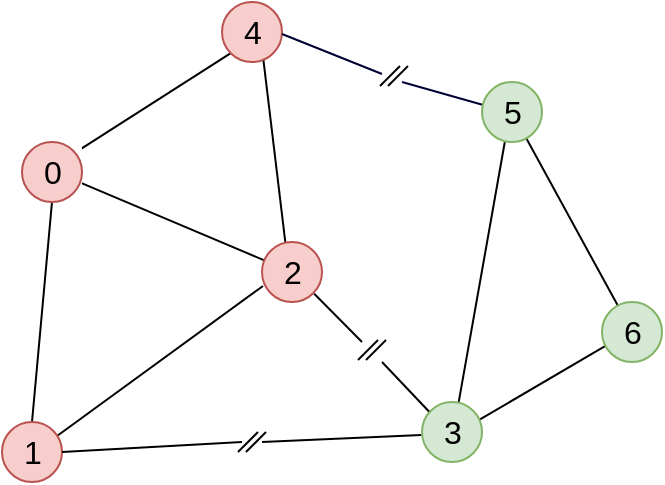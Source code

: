 <mxfile version="13.0.3" type="device"><diagram id="ifqkIsVe-CtIOv__M9x3" name="Page-1"><mxGraphModel dx="630" dy="367" grid="1" gridSize="10" guides="0" tooltips="1" connect="1" arrows="1" fold="1" page="1" pageScale="1" pageWidth="850" pageHeight="1100" math="0" shadow="0"><root><mxCell id="0"/><mxCell id="1" parent="0"/><mxCell id="37lY3SASUmKj6fCCTjV6-23" value="" style="endArrow=none;html=1;fontSize=16;exitX=0.967;exitY=0.289;exitDx=0;exitDy=0;exitPerimeter=0;entryX=0.058;entryY=0.733;entryDx=0;entryDy=0;entryPerimeter=0;" parent="1" source="37lY3SASUmKj6fCCTjV6-15" target="37lY3SASUmKj6fCCTjV6-21" edge="1"><mxGeometry width="50" height="50" relative="1" as="geometry"><mxPoint x="280" y="360" as="sourcePoint"/><mxPoint x="361" y="233" as="targetPoint"/></mxGeometry></mxCell><mxCell id="37lY3SASUmKj6fCCTjV6-25" value="" style="endArrow=none;html=1;fontSize=16;entryX=-0.009;entryY=0.552;entryDx=0;entryDy=0;entryPerimeter=0;" parent="1" target="37lY3SASUmKj6fCCTjV6-15" edge="1"><mxGeometry width="50" height="50" relative="1" as="geometry"><mxPoint x="190" y="280" as="sourcePoint"/><mxPoint x="270" y="275" as="targetPoint"/></mxGeometry></mxCell><mxCell id="37lY3SASUmKj6fCCTjV6-26" value="" style="endArrow=none;html=1;fontSize=16;exitX=0.923;exitY=0.229;exitDx=0;exitDy=0;entryX=0.017;entryY=0.733;entryDx=0;entryDy=0;entryPerimeter=0;exitPerimeter=0;" parent="1" source="37lY3SASUmKj6fCCTjV6-12" target="37lY3SASUmKj6fCCTjV6-9" edge="1"><mxGeometry width="50" height="50" relative="1" as="geometry"><mxPoint x="250" y="230" as="sourcePoint"/><mxPoint x="300" y="180" as="targetPoint"/></mxGeometry></mxCell><mxCell id="37lY3SASUmKj6fCCTjV6-27" value="" style="endArrow=none;html=1;fontSize=16;exitX=0.277;exitY=0.085;exitDx=0;exitDy=0;exitPerimeter=0;entryX=0.738;entryY=0.939;entryDx=0;entryDy=0;entryPerimeter=0;" parent="1" source="37lY3SASUmKj6fCCTjV6-21" target="37lY3SASUmKj6fCCTjV6-18" edge="1"><mxGeometry width="50" height="50" relative="1" as="geometry"><mxPoint x="400" y="220" as="sourcePoint"/><mxPoint x="450" y="170" as="targetPoint"/></mxGeometry></mxCell><mxCell id="37lY3SASUmKj6fCCTjV6-28" value="" style="endArrow=none;html=1;fontSize=12;entryX=0.007;entryY=0.378;entryDx=0;entryDy=0;entryPerimeter=0;strokeColor=#000033;fillColor=none;" parent="1" target="37lY3SASUmKj6fCCTjV6-18" edge="1"><mxGeometry width="50" height="50" relative="1" as="geometry"><mxPoint x="260" y="100" as="sourcePoint"/><mxPoint x="300" y="110" as="targetPoint"/></mxGeometry></mxCell><mxCell id="37lY3SASUmKj6fCCTjV6-29" value="" style="endArrow=none;html=1;fontSize=16;exitX=0.39;exitY=0.015;exitDx=0;exitDy=0;entryX=0.785;entryY=1.198;entryDx=0;entryDy=0;entryPerimeter=0;exitPerimeter=0;" parent="1" source="37lY3SASUmKj6fCCTjV6-9" target="37lY3SASUmKj6fCCTjV6-7" edge="1"><mxGeometry width="50" height="50" relative="1" as="geometry"><mxPoint x="340" y="120" as="sourcePoint"/><mxPoint x="390" y="70" as="targetPoint"/></mxGeometry></mxCell><mxCell id="37lY3SASUmKj6fCCTjV6-32" value="" style="endArrow=none;html=1;fontSize=16;exitX=0.5;exitY=0;exitDx=0;exitDy=0;entryX=0.5;entryY=1;entryDx=0;entryDy=0;" parent="1" source="37lY3SASUmKj6fCCTjV6-12" target="37lY3SASUmKj6fCCTjV6-1" edge="1"><mxGeometry width="50" height="50" relative="1" as="geometry"><mxPoint x="90" y="230" as="sourcePoint"/><mxPoint x="140" y="180" as="targetPoint"/></mxGeometry></mxCell><mxCell id="37lY3SASUmKj6fCCTjV6-33" value="" style="endArrow=none;html=1;fontSize=16;entryX=0;entryY=1;entryDx=0;entryDy=0;exitX=0.886;exitY=0.178;exitDx=0;exitDy=0;exitPerimeter=0;" parent="1" source="37lY3SASUmKj6fCCTjV6-1" target="37lY3SASUmKj6fCCTjV6-6" edge="1"><mxGeometry width="50" height="50" relative="1" as="geometry"><mxPoint x="100" y="130" as="sourcePoint"/><mxPoint x="140" y="90" as="targetPoint"/></mxGeometry></mxCell><mxCell id="37lY3SASUmKj6fCCTjV6-34" value="" style="endArrow=none;html=1;fontSize=16;exitX=0.973;exitY=0.678;exitDx=0;exitDy=0;exitPerimeter=0;" parent="1" source="37lY3SASUmKj6fCCTjV6-1" target="37lY3SASUmKj6fCCTjV6-9" edge="1"><mxGeometry width="50" height="50" relative="1" as="geometry"><mxPoint x="340" y="120" as="sourcePoint"/><mxPoint x="390" y="70" as="targetPoint"/></mxGeometry></mxCell><mxCell id="37lY3SASUmKj6fCCTjV6-35" value="" style="endArrow=none;html=1;fontSize=16;entryX=0.383;entryY=0.984;entryDx=0;entryDy=0;entryPerimeter=0;exitX=0.611;exitY=0.007;exitDx=0;exitDy=0;exitPerimeter=0;" parent="1" source="37lY3SASUmKj6fCCTjV6-15" target="37lY3SASUmKj6fCCTjV6-18" edge="1"><mxGeometry width="50" height="50" relative="1" as="geometry"><mxPoint x="290" y="250" as="sourcePoint"/><mxPoint x="390" y="70" as="targetPoint"/></mxGeometry></mxCell><mxCell id="37lY3SASUmKj6fCCTjV6-36" value="" style="group" parent="1" vertex="1" connectable="0"><mxGeometry x="70" y="130" width="30" height="30" as="geometry"/></mxCell><mxCell id="37lY3SASUmKj6fCCTjV6-3" value="" style="group;fillColor=#ffffff;" parent="37lY3SASUmKj6fCCTjV6-36" vertex="1" connectable="0"><mxGeometry width="30" height="30" as="geometry"/></mxCell><mxCell id="37lY3SASUmKj6fCCTjV6-1" value="" style="ellipse;whiteSpace=wrap;html=1;aspect=fixed;fillColor=#f8cecc;strokeColor=#b85450;" parent="37lY3SASUmKj6fCCTjV6-36" vertex="1"><mxGeometry width="30" height="30" as="geometry"/></mxCell><mxCell id="37lY3SASUmKj6fCCTjV6-2" value="0" style="text;html=1;resizable=0;autosize=1;align=center;verticalAlign=middle;points=[];fillColor=none;strokeColor=none;rounded=0;fontSize=16;" parent="37lY3SASUmKj6fCCTjV6-36" vertex="1"><mxGeometry x="5" y="5" width="20" height="20" as="geometry"/></mxCell><mxCell id="37lY3SASUmKj6fCCTjV6-37" value="" style="group" parent="1" vertex="1" connectable="0"><mxGeometry x="60" y="270" width="30" height="30" as="geometry"/></mxCell><mxCell id="37lY3SASUmKj6fCCTjV6-12" value="" style="ellipse;whiteSpace=wrap;html=1;aspect=fixed;fillColor=#f8cecc;strokeColor=#b85450;" parent="37lY3SASUmKj6fCCTjV6-37" vertex="1"><mxGeometry width="30" height="30" as="geometry"/></mxCell><mxCell id="37lY3SASUmKj6fCCTjV6-13" value="1" style="text;html=1;resizable=0;autosize=1;align=center;verticalAlign=middle;points=[];fillColor=none;strokeColor=none;rounded=0;fontSize=16;" parent="37lY3SASUmKj6fCCTjV6-37" vertex="1"><mxGeometry x="5" y="5" width="20" height="20" as="geometry"/></mxCell><mxCell id="37lY3SASUmKj6fCCTjV6-38" value="" style="group" parent="1" vertex="1" connectable="0"><mxGeometry x="190" y="180" width="30" height="30" as="geometry"/></mxCell><mxCell id="37lY3SASUmKj6fCCTjV6-9" value="" style="ellipse;whiteSpace=wrap;html=1;aspect=fixed;fillColor=#f8cecc;strokeColor=#b85450;" parent="37lY3SASUmKj6fCCTjV6-38" vertex="1"><mxGeometry width="30" height="30" as="geometry"/></mxCell><mxCell id="37lY3SASUmKj6fCCTjV6-10" value="2" style="text;html=1;resizable=0;autosize=1;align=center;verticalAlign=middle;points=[];fillColor=none;strokeColor=none;rounded=0;fontSize=16;" parent="37lY3SASUmKj6fCCTjV6-38" vertex="1"><mxGeometry x="5" y="5" width="20" height="20" as="geometry"/></mxCell><mxCell id="37lY3SASUmKj6fCCTjV6-39" value="" style="group" parent="1" vertex="1" connectable="0"><mxGeometry x="170" y="60" width="30" height="30" as="geometry"/></mxCell><mxCell id="37lY3SASUmKj6fCCTjV6-6" value="" style="ellipse;whiteSpace=wrap;html=1;aspect=fixed;fillColor=#f8cecc;strokeColor=#b85450;" parent="37lY3SASUmKj6fCCTjV6-39" vertex="1"><mxGeometry width="30" height="30" as="geometry"/></mxCell><mxCell id="37lY3SASUmKj6fCCTjV6-7" value="4" style="text;html=1;resizable=0;autosize=1;align=center;verticalAlign=middle;points=[];fillColor=none;strokeColor=none;rounded=0;fontSize=16;" parent="37lY3SASUmKj6fCCTjV6-39" vertex="1"><mxGeometry x="5" y="5" width="20" height="20" as="geometry"/></mxCell><mxCell id="37lY3SASUmKj6fCCTjV6-40" value="" style="group" parent="1" vertex="1" connectable="0"><mxGeometry x="300" y="100" width="30" height="30" as="geometry"/></mxCell><mxCell id="37lY3SASUmKj6fCCTjV6-18" value="" style="ellipse;whiteSpace=wrap;html=1;aspect=fixed;fillColor=#d5e8d4;strokeColor=#82b366;" parent="37lY3SASUmKj6fCCTjV6-40" vertex="1"><mxGeometry width="30" height="30" as="geometry"/></mxCell><mxCell id="37lY3SASUmKj6fCCTjV6-19" value="5" style="text;html=1;resizable=0;autosize=1;align=center;verticalAlign=middle;points=[];fillColor=none;strokeColor=none;rounded=0;fontSize=16;" parent="37lY3SASUmKj6fCCTjV6-40" vertex="1"><mxGeometry x="5" y="5" width="20" height="20" as="geometry"/></mxCell><mxCell id="37lY3SASUmKj6fCCTjV6-41" value="" style="group" parent="1" vertex="1" connectable="0"><mxGeometry x="360" y="210" width="30" height="30" as="geometry"/></mxCell><mxCell id="37lY3SASUmKj6fCCTjV6-21" value="" style="ellipse;whiteSpace=wrap;html=1;aspect=fixed;fillColor=#d5e8d4;strokeColor=#82b366;" parent="37lY3SASUmKj6fCCTjV6-41" vertex="1"><mxGeometry width="30" height="30" as="geometry"/></mxCell><mxCell id="37lY3SASUmKj6fCCTjV6-22" value="6" style="text;html=1;resizable=0;autosize=1;align=center;verticalAlign=middle;points=[];fillColor=none;strokeColor=none;rounded=0;fontSize=16;" parent="37lY3SASUmKj6fCCTjV6-41" vertex="1"><mxGeometry x="5" y="5" width="20" height="20" as="geometry"/></mxCell><mxCell id="37lY3SASUmKj6fCCTjV6-42" value="" style="group" parent="1" vertex="1" connectable="0"><mxGeometry x="270" y="260" width="30" height="30" as="geometry"/></mxCell><mxCell id="37lY3SASUmKj6fCCTjV6-15" value="" style="ellipse;whiteSpace=wrap;html=1;aspect=fixed;fillColor=#d5e8d4;strokeColor=#82b366;" parent="37lY3SASUmKj6fCCTjV6-42" vertex="1"><mxGeometry width="30" height="30" as="geometry"/></mxCell><mxCell id="37lY3SASUmKj6fCCTjV6-16" value="3" style="text;html=1;resizable=0;autosize=1;align=center;verticalAlign=middle;points=[];fillColor=none;strokeColor=none;rounded=0;fontSize=16;" parent="37lY3SASUmKj6fCCTjV6-42" vertex="1"><mxGeometry x="5" y="5" width="20" height="20" as="geometry"/></mxCell><mxCell id="byAcG6qNmvXijoy9_o8N-3" value="" style="endArrow=none;html=1;exitX=1;exitY=0.5;exitDx=0;exitDy=0;" edge="1" parent="1" source="37lY3SASUmKj6fCCTjV6-12"><mxGeometry width="50" height="50" relative="1" as="geometry"><mxPoint x="110" y="320" as="sourcePoint"/><mxPoint x="180" y="280" as="targetPoint"/></mxGeometry></mxCell><mxCell id="byAcG6qNmvXijoy9_o8N-4" value="" style="endArrow=none;html=1;fontSize=16;entryX=0.87;entryY=0.863;entryDx=0;entryDy=0;entryPerimeter=0;" edge="1" parent="1" target="37lY3SASUmKj6fCCTjV6-9"><mxGeometry width="50" height="50" relative="1" as="geometry"><mxPoint x="240" y="230" as="sourcePoint"/><mxPoint x="209.997" y="199.997" as="targetPoint"/></mxGeometry></mxCell><mxCell id="byAcG6qNmvXijoy9_o8N-5" value="" style="endArrow=none;html=1;fontSize=16;exitX=0.116;exitY=0.158;exitDx=0;exitDy=0;exitPerimeter=0;" edge="1" parent="1" source="37lY3SASUmKj6fCCTjV6-15"><mxGeometry width="50" height="50" relative="1" as="geometry"><mxPoint x="293.48" y="285.22" as="sourcePoint"/><mxPoint x="250" y="240" as="targetPoint"/></mxGeometry></mxCell><mxCell id="byAcG6qNmvXijoy9_o8N-6" value="" style="endArrow=none;html=1;fontSize=12;exitX=0.977;exitY=0.675;exitDx=0;exitDy=0;exitPerimeter=0;strokeColor=#000033;fillColor=none;" edge="1" parent="1"><mxGeometry width="50" height="50" relative="1" as="geometry"><mxPoint x="200.0" y="76" as="sourcePoint"/><mxPoint x="250" y="96" as="targetPoint"/></mxGeometry></mxCell><mxCell id="byAcG6qNmvXijoy9_o8N-11" value="" style="group" vertex="1" connectable="0" parent="1"><mxGeometry x="249" y="92" width="14" height="10" as="geometry"/></mxCell><mxCell id="byAcG6qNmvXijoy9_o8N-8" value="" style="endArrow=none;html=1;" edge="1" parent="byAcG6qNmvXijoy9_o8N-11"><mxGeometry width="50" height="50" relative="1" as="geometry"><mxPoint y="10" as="sourcePoint"/><mxPoint x="10" as="targetPoint"/></mxGeometry></mxCell><mxCell id="byAcG6qNmvXijoy9_o8N-9" value="" style="endArrow=none;html=1;" edge="1" parent="byAcG6qNmvXijoy9_o8N-11"><mxGeometry width="50" height="50" relative="1" as="geometry"><mxPoint x="4" y="10" as="sourcePoint"/><mxPoint x="14" as="targetPoint"/></mxGeometry></mxCell><mxCell id="byAcG6qNmvXijoy9_o8N-12" value="" style="group" vertex="1" connectable="0" parent="1"><mxGeometry x="238" y="229" width="14" height="10" as="geometry"/></mxCell><mxCell id="byAcG6qNmvXijoy9_o8N-13" value="" style="endArrow=none;html=1;" edge="1" parent="byAcG6qNmvXijoy9_o8N-12"><mxGeometry width="50" height="50" relative="1" as="geometry"><mxPoint y="10" as="sourcePoint"/><mxPoint x="10" as="targetPoint"/></mxGeometry></mxCell><mxCell id="byAcG6qNmvXijoy9_o8N-14" value="" style="endArrow=none;html=1;" edge="1" parent="byAcG6qNmvXijoy9_o8N-12"><mxGeometry width="50" height="50" relative="1" as="geometry"><mxPoint x="4" y="10" as="sourcePoint"/><mxPoint x="14" as="targetPoint"/></mxGeometry></mxCell><mxCell id="byAcG6qNmvXijoy9_o8N-15" value="" style="group" vertex="1" connectable="0" parent="1"><mxGeometry x="178" y="275" width="14" height="10" as="geometry"/></mxCell><mxCell id="byAcG6qNmvXijoy9_o8N-16" value="" style="endArrow=none;html=1;" edge="1" parent="byAcG6qNmvXijoy9_o8N-15"><mxGeometry width="50" height="50" relative="1" as="geometry"><mxPoint y="10" as="sourcePoint"/><mxPoint x="10" as="targetPoint"/></mxGeometry></mxCell><mxCell id="byAcG6qNmvXijoy9_o8N-17" value="" style="endArrow=none;html=1;" edge="1" parent="byAcG6qNmvXijoy9_o8N-15"><mxGeometry width="50" height="50" relative="1" as="geometry"><mxPoint x="4" y="10" as="sourcePoint"/><mxPoint x="14" as="targetPoint"/></mxGeometry></mxCell></root></mxGraphModel></diagram></mxfile>